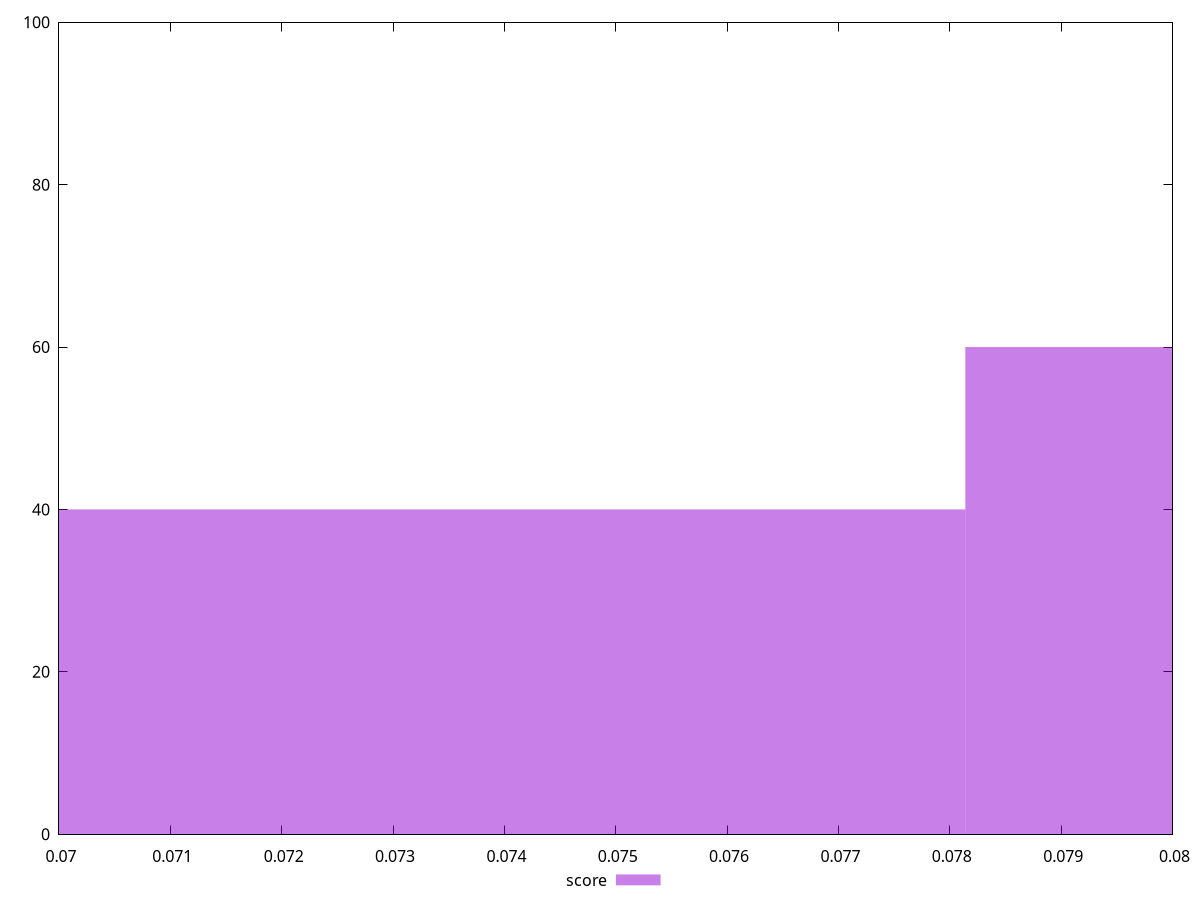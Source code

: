 reset

$score <<EOF
0.08415013898019254 60
0.07212869055445074 40
EOF

set key outside below
set boxwidth 0.012021448425741791
set xrange [0.07:0.08]
set yrange [0:100]
set trange [0:100]
set style fill transparent solid 0.5 noborder
set terminal svg size 640, 490 enhanced background rgb 'white'
set output "reports/report_00033_2021-03-01T14-23-16.841Z/uses-long-cache-ttl/samples/astro-inner/score/histogram.svg"

plot $score title "score" with boxes

reset
